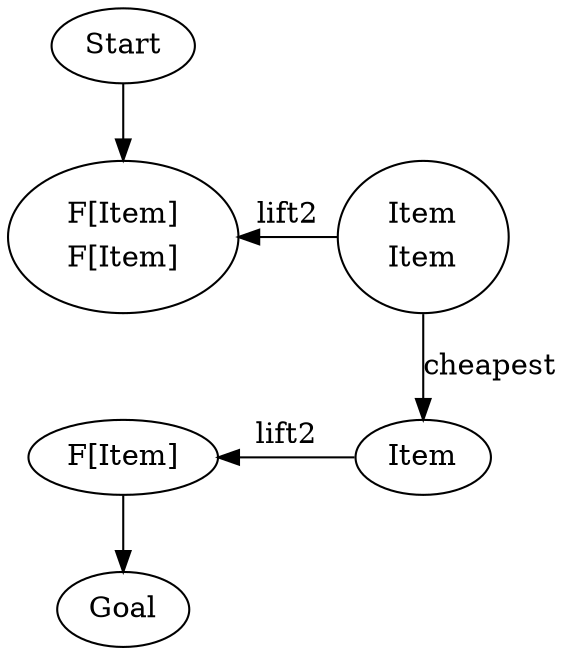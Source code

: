 digraph {
    Start[class="extremity"]
    Goal[class="extremity"]

    FAB[label=<<table border='0' cellborder='0'><tr><td>F[Item]</td></tr><tr><td>F[Item]</td></tr></table>> class="start" group="upper"]
    FC[label="F[Item]" class="goal" group="upper"]

    AB[label=<<table border='0' cellborder='0'><tr><td>Item</td></tr><tr><td>Item</td></tr></table>> group="lower"]
    C[label="Item" group="lower"]

    {
        rank=same
        FAB -> AB[class="required" label="lift2" dir="back"]
    }

    {
        rank=same
        FC -> C[class="required" label="lift2" dir="back"]
    }

    AB -> C[label="cheapest"]
    FAB -> FC[label="cheapest.lift2" style="invis"]
    Start -> FAB[class="start"]
    FC -> Goal[class="goal"]
}

